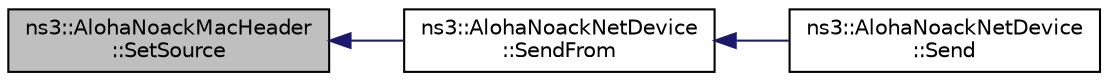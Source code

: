 digraph "ns3::AlohaNoackMacHeader::SetSource"
{
  edge [fontname="Helvetica",fontsize="10",labelfontname="Helvetica",labelfontsize="10"];
  node [fontname="Helvetica",fontsize="10",shape=record];
  rankdir="LR";
  Node1 [label="ns3::AlohaNoackMacHeader\l::SetSource",height=0.2,width=0.4,color="black", fillcolor="grey75", style="filled", fontcolor="black"];
  Node1 -> Node2 [dir="back",color="midnightblue",fontsize="10",style="solid"];
  Node2 [label="ns3::AlohaNoackNetDevice\l::SendFrom",height=0.2,width=0.4,color="black", fillcolor="white", style="filled",URL="$d1/dd6/classns3_1_1AlohaNoackNetDevice.html#ad8ce59285f5bcbab9ceaef2d551e3087"];
  Node2 -> Node3 [dir="back",color="midnightblue",fontsize="10",style="solid"];
  Node3 [label="ns3::AlohaNoackNetDevice\l::Send",height=0.2,width=0.4,color="black", fillcolor="white", style="filled",URL="$d1/dd6/classns3_1_1AlohaNoackNetDevice.html#aa5fb8d99bbcfade79b07ff3117dadd41"];
}
